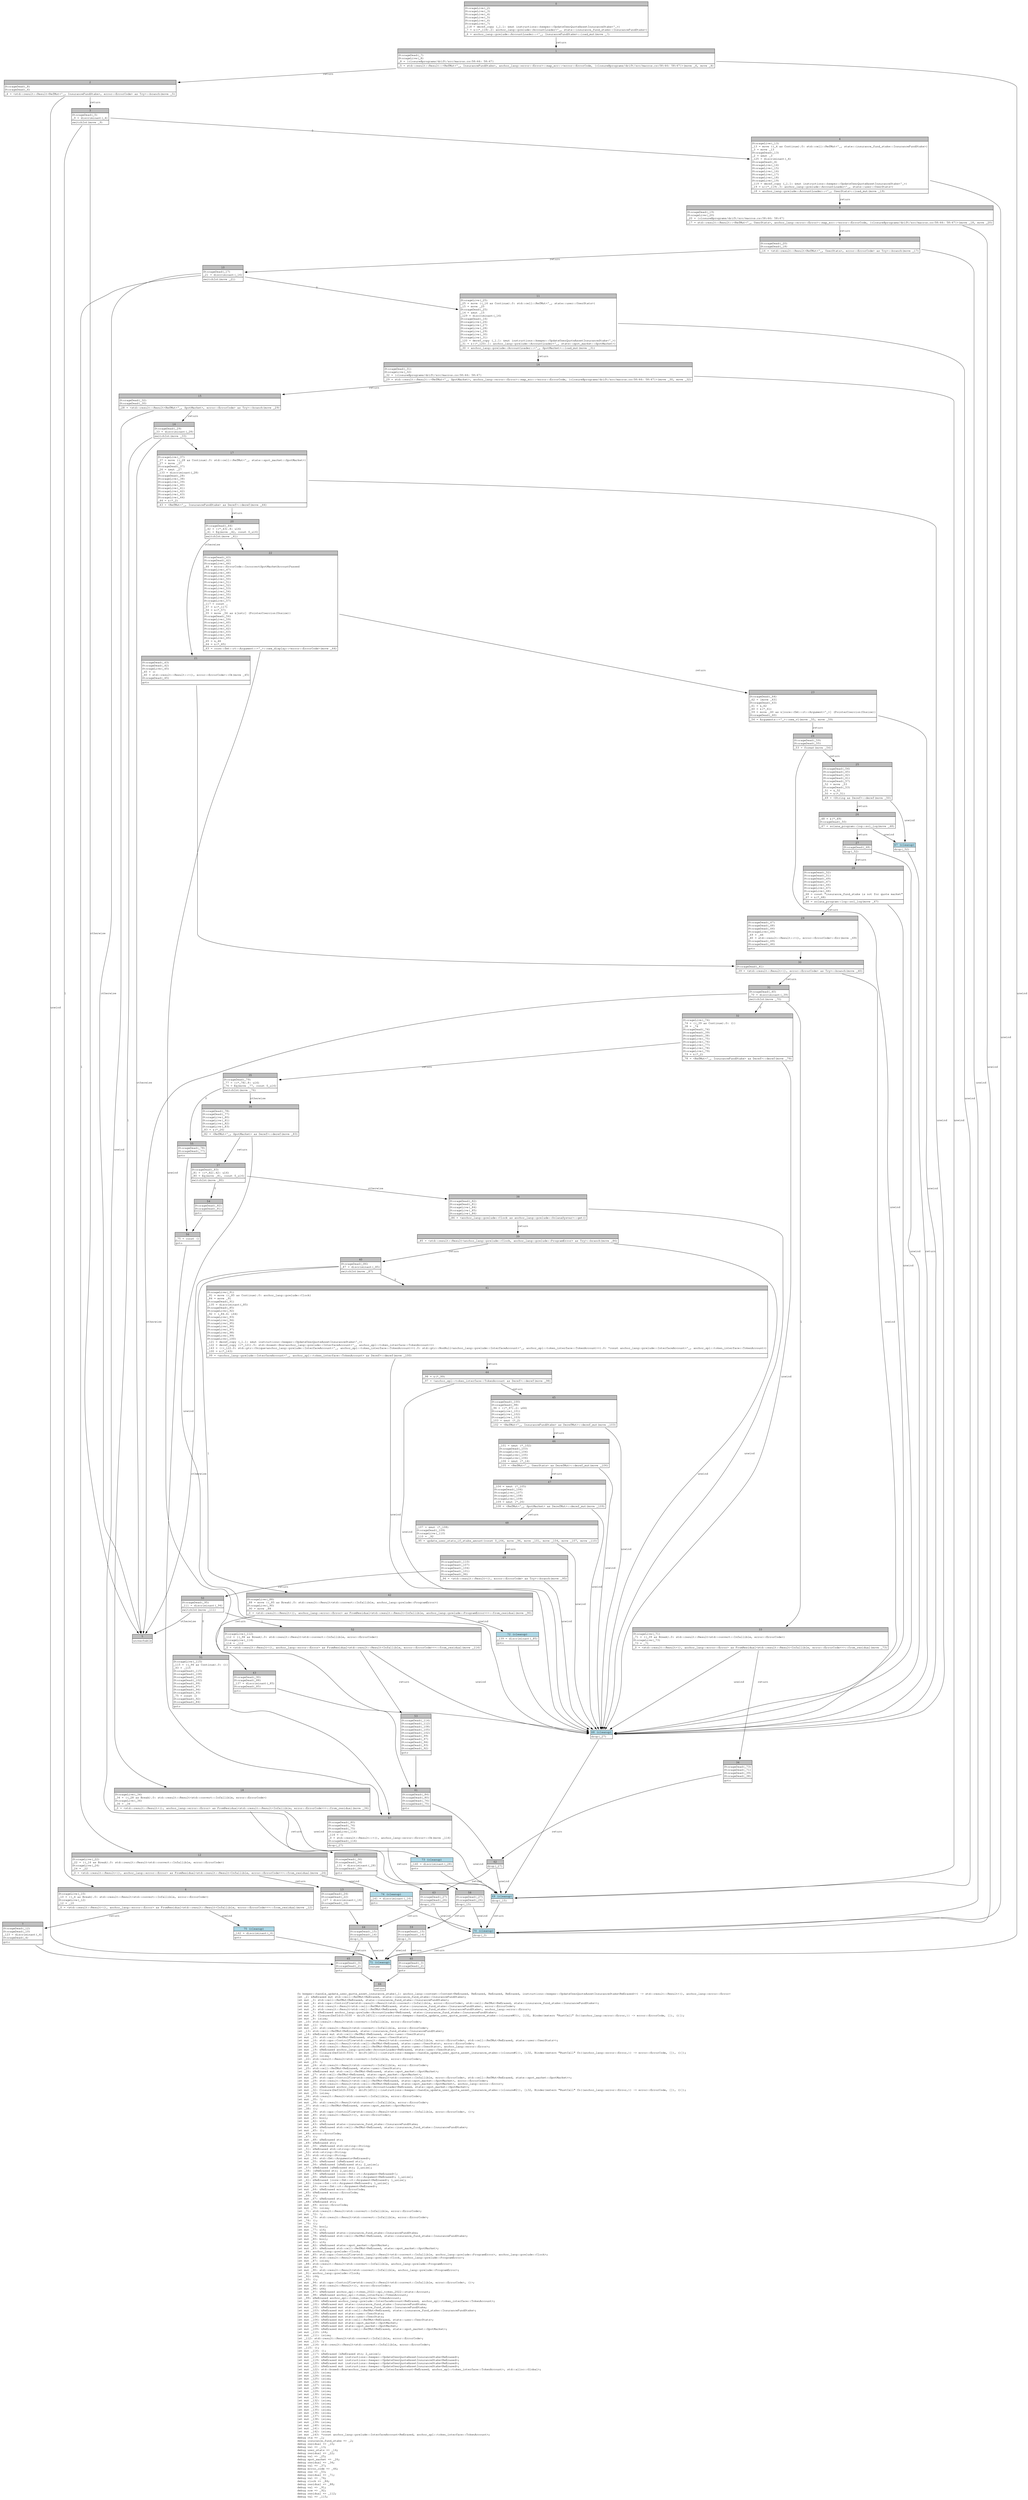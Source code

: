 digraph Mir_0_1371 {
    graph [fontname="Courier, monospace"];
    node [fontname="Courier, monospace"];
    edge [fontname="Courier, monospace"];
    label=<fn keeper::handle_update_user_quote_asset_insurance_stake(_1: anchor_lang::context::Context&lt;ReErased, ReErased, ReErased, ReErased, instructions::keeper::UpdateUserQuoteAssetInsuranceStake&lt;ReErased&gt;&gt;) -&gt; std::result::Result&lt;(), anchor_lang::error::Error&gt;<br align="left"/>let _2: &amp;ReErased mut std::cell::RefMut&lt;ReErased, state::insurance_fund_stake::InsuranceFundStake&gt;;<br align="left"/>let mut _3: std::cell::RefMut&lt;ReErased, state::insurance_fund_stake::InsuranceFundStake&gt;;<br align="left"/>let mut _4: std::ops::ControlFlow&lt;std::result::Result&lt;std::convert::Infallible, error::ErrorCode&gt;, std::cell::RefMut&lt;ReErased, state::insurance_fund_stake::InsuranceFundStake&gt;&gt;;<br align="left"/>let mut _5: std::result::Result&lt;std::cell::RefMut&lt;ReErased, state::insurance_fund_stake::InsuranceFundStake&gt;, error::ErrorCode&gt;;<br align="left"/>let mut _6: std::result::Result&lt;std::cell::RefMut&lt;ReErased, state::insurance_fund_stake::InsuranceFundStake&gt;, anchor_lang::error::Error&gt;;<br align="left"/>let mut _7: &amp;ReErased anchor_lang::prelude::AccountLoader&lt;ReErased, state::insurance_fund_stake::InsuranceFundStake&gt;;<br align="left"/>let mut _8: Closure(DefId(0:9330 ~ drift[d311]::instructions::keeper::handle_update_user_quote_asset_insurance_stake::{closure#0}), [i32, Binder(extern &quot;RustCall&quot; fn((anchor_lang::error::Error,)) -&gt; error::ErrorCode, []), ()]);<br align="left"/>let mut _9: isize;<br align="left"/>let _10: std::result::Result&lt;std::convert::Infallible, error::ErrorCode&gt;;<br align="left"/>let mut _11: !;<br align="left"/>let mut _12: std::result::Result&lt;std::convert::Infallible, error::ErrorCode&gt;;<br align="left"/>let _13: std::cell::RefMut&lt;ReErased, state::insurance_fund_stake::InsuranceFundStake&gt;;<br align="left"/>let _14: &amp;ReErased mut std::cell::RefMut&lt;ReErased, state::user::UserStats&gt;;<br align="left"/>let mut _15: std::cell::RefMut&lt;ReErased, state::user::UserStats&gt;;<br align="left"/>let mut _16: std::ops::ControlFlow&lt;std::result::Result&lt;std::convert::Infallible, error::ErrorCode&gt;, std::cell::RefMut&lt;ReErased, state::user::UserStats&gt;&gt;;<br align="left"/>let mut _17: std::result::Result&lt;std::cell::RefMut&lt;ReErased, state::user::UserStats&gt;, error::ErrorCode&gt;;<br align="left"/>let mut _18: std::result::Result&lt;std::cell::RefMut&lt;ReErased, state::user::UserStats&gt;, anchor_lang::error::Error&gt;;<br align="left"/>let mut _19: &amp;ReErased anchor_lang::prelude::AccountLoader&lt;ReErased, state::user::UserStats&gt;;<br align="left"/>let mut _20: Closure(DefId(0:9331 ~ drift[d311]::instructions::keeper::handle_update_user_quote_asset_insurance_stake::{closure#1}), [i32, Binder(extern &quot;RustCall&quot; fn((anchor_lang::error::Error,)) -&gt; error::ErrorCode, []), ()]);<br align="left"/>let mut _21: isize;<br align="left"/>let _22: std::result::Result&lt;std::convert::Infallible, error::ErrorCode&gt;;<br align="left"/>let mut _23: !;<br align="left"/>let mut _24: std::result::Result&lt;std::convert::Infallible, error::ErrorCode&gt;;<br align="left"/>let _25: std::cell::RefMut&lt;ReErased, state::user::UserStats&gt;;<br align="left"/>let _26: &amp;ReErased mut std::cell::RefMut&lt;ReErased, state::spot_market::SpotMarket&gt;;<br align="left"/>let mut _27: std::cell::RefMut&lt;ReErased, state::spot_market::SpotMarket&gt;;<br align="left"/>let mut _28: std::ops::ControlFlow&lt;std::result::Result&lt;std::convert::Infallible, error::ErrorCode&gt;, std::cell::RefMut&lt;ReErased, state::spot_market::SpotMarket&gt;&gt;;<br align="left"/>let mut _29: std::result::Result&lt;std::cell::RefMut&lt;ReErased, state::spot_market::SpotMarket&gt;, error::ErrorCode&gt;;<br align="left"/>let mut _30: std::result::Result&lt;std::cell::RefMut&lt;ReErased, state::spot_market::SpotMarket&gt;, anchor_lang::error::Error&gt;;<br align="left"/>let mut _31: &amp;ReErased anchor_lang::prelude::AccountLoader&lt;ReErased, state::spot_market::SpotMarket&gt;;<br align="left"/>let mut _32: Closure(DefId(0:9332 ~ drift[d311]::instructions::keeper::handle_update_user_quote_asset_insurance_stake::{closure#2}), [i32, Binder(extern &quot;RustCall&quot; fn((anchor_lang::error::Error,)) -&gt; error::ErrorCode, []), ()]);<br align="left"/>let mut _33: isize;<br align="left"/>let _34: std::result::Result&lt;std::convert::Infallible, error::ErrorCode&gt;;<br align="left"/>let mut _35: !;<br align="left"/>let mut _36: std::result::Result&lt;std::convert::Infallible, error::ErrorCode&gt;;<br align="left"/>let _37: std::cell::RefMut&lt;ReErased, state::spot_market::SpotMarket&gt;;<br align="left"/>let _38: ();<br align="left"/>let mut _39: std::ops::ControlFlow&lt;std::result::Result&lt;std::convert::Infallible, error::ErrorCode&gt;, ()&gt;;<br align="left"/>let mut _40: std::result::Result&lt;(), error::ErrorCode&gt;;<br align="left"/>let mut _41: bool;<br align="left"/>let mut _42: u16;<br align="left"/>let mut _43: &amp;ReErased state::insurance_fund_stake::InsuranceFundStake;<br align="left"/>let mut _44: &amp;ReErased std::cell::RefMut&lt;ReErased, state::insurance_fund_stake::InsuranceFundStake&gt;;<br align="left"/>let mut _45: ();<br align="left"/>let _46: error::ErrorCode;<br align="left"/>let _47: ();<br align="left"/>let mut _48: &amp;ReErased str;<br align="left"/>let _49: &amp;ReErased str;<br align="left"/>let mut _50: &amp;ReErased std::string::String;<br align="left"/>let _51: &amp;ReErased std::string::String;<br align="left"/>let _52: std::string::String;<br align="left"/>let _53: std::string::String;<br align="left"/>let mut _54: std::fmt::Arguments&lt;ReErased&gt;;<br align="left"/>let mut _55: &amp;ReErased [&amp;ReErased str];<br align="left"/>let mut _56: &amp;ReErased [&amp;ReErased str; 2_usize];<br align="left"/>let _57: &amp;ReErased [&amp;ReErased str; 2_usize];<br align="left"/>let _58: [&amp;ReErased str; 2_usize];<br align="left"/>let mut _59: &amp;ReErased [core::fmt::rt::Argument&lt;ReErased&gt;];<br align="left"/>let mut _60: &amp;ReErased [core::fmt::rt::Argument&lt;ReErased&gt;; 1_usize];<br align="left"/>let _61: &amp;ReErased [core::fmt::rt::Argument&lt;ReErased&gt;; 1_usize];<br align="left"/>let _62: [core::fmt::rt::Argument&lt;ReErased&gt;; 1_usize];<br align="left"/>let mut _63: core::fmt::rt::Argument&lt;ReErased&gt;;<br align="left"/>let mut _64: &amp;ReErased error::ErrorCode;<br align="left"/>let _65: &amp;ReErased error::ErrorCode;<br align="left"/>let _66: ();<br align="left"/>let mut _67: &amp;ReErased str;<br align="left"/>let _68: &amp;ReErased str;<br align="left"/>let mut _69: error::ErrorCode;<br align="left"/>let mut _70: isize;<br align="left"/>let _71: std::result::Result&lt;std::convert::Infallible, error::ErrorCode&gt;;<br align="left"/>let mut _72: !;<br align="left"/>let mut _73: std::result::Result&lt;std::convert::Infallible, error::ErrorCode&gt;;<br align="left"/>let _74: ();<br align="left"/>let _75: ();<br align="left"/>let mut _76: bool;<br align="left"/>let mut _77: u16;<br align="left"/>let mut _78: &amp;ReErased state::insurance_fund_stake::InsuranceFundStake;<br align="left"/>let mut _79: &amp;ReErased std::cell::RefMut&lt;ReErased, state::insurance_fund_stake::InsuranceFundStake&gt;;<br align="left"/>let mut _80: bool;<br align="left"/>let mut _81: u16;<br align="left"/>let mut _82: &amp;ReErased state::spot_market::SpotMarket;<br align="left"/>let mut _83: &amp;ReErased std::cell::RefMut&lt;ReErased, state::spot_market::SpotMarket&gt;;<br align="left"/>let _84: anchor_lang::prelude::Clock;<br align="left"/>let mut _85: std::ops::ControlFlow&lt;std::result::Result&lt;std::convert::Infallible, anchor_lang::prelude::ProgramError&gt;, anchor_lang::prelude::Clock&gt;;<br align="left"/>let mut _86: std::result::Result&lt;anchor_lang::prelude::Clock, anchor_lang::prelude::ProgramError&gt;;<br align="left"/>let mut _87: isize;<br align="left"/>let _88: std::result::Result&lt;std::convert::Infallible, anchor_lang::prelude::ProgramError&gt;;<br align="left"/>let mut _89: !;<br align="left"/>let mut _90: std::result::Result&lt;std::convert::Infallible, anchor_lang::prelude::ProgramError&gt;;<br align="left"/>let _91: anchor_lang::prelude::Clock;<br align="left"/>let _92: i64;<br align="left"/>let _93: ();<br align="left"/>let mut _94: std::ops::ControlFlow&lt;std::result::Result&lt;std::convert::Infallible, error::ErrorCode&gt;, ()&gt;;<br align="left"/>let mut _95: std::result::Result&lt;(), error::ErrorCode&gt;;<br align="left"/>let mut _96: u64;<br align="left"/>let mut _97: &amp;ReErased anchor_spl::token_2022::spl_token_2022::state::Account;<br align="left"/>let mut _98: &amp;ReErased anchor_spl::token_interface::TokenAccount;<br align="left"/>let _99: &amp;ReErased anchor_spl::token_interface::TokenAccount;<br align="left"/>let mut _100: &amp;ReErased anchor_lang::prelude::InterfaceAccount&lt;ReErased, anchor_spl::token_interface::TokenAccount&gt;;<br align="left"/>let mut _101: &amp;ReErased mut state::insurance_fund_stake::InsuranceFundStake;<br align="left"/>let mut _102: &amp;ReErased mut state::insurance_fund_stake::InsuranceFundStake;<br align="left"/>let mut _103: &amp;ReErased mut std::cell::RefMut&lt;ReErased, state::insurance_fund_stake::InsuranceFundStake&gt;;<br align="left"/>let mut _104: &amp;ReErased mut state::user::UserStats;<br align="left"/>let mut _105: &amp;ReErased mut state::user::UserStats;<br align="left"/>let mut _106: &amp;ReErased mut std::cell::RefMut&lt;ReErased, state::user::UserStats&gt;;<br align="left"/>let mut _107: &amp;ReErased mut state::spot_market::SpotMarket;<br align="left"/>let mut _108: &amp;ReErased mut state::spot_market::SpotMarket;<br align="left"/>let mut _109: &amp;ReErased mut std::cell::RefMut&lt;ReErased, state::spot_market::SpotMarket&gt;;<br align="left"/>let mut _110: i64;<br align="left"/>let mut _111: isize;<br align="left"/>let _112: std::result::Result&lt;std::convert::Infallible, error::ErrorCode&gt;;<br align="left"/>let mut _113: !;<br align="left"/>let mut _114: std::result::Result&lt;std::convert::Infallible, error::ErrorCode&gt;;<br align="left"/>let _115: ();<br align="left"/>let mut _116: ();<br align="left"/>let mut _117: &amp;ReErased [&amp;ReErased str; 2_usize];<br align="left"/>let mut _118: &amp;ReErased mut instructions::keeper::UpdateUserQuoteAssetInsuranceStake&lt;ReErased&gt;;<br align="left"/>let mut _119: &amp;ReErased mut instructions::keeper::UpdateUserQuoteAssetInsuranceStake&lt;ReErased&gt;;<br align="left"/>let mut _120: &amp;ReErased mut instructions::keeper::UpdateUserQuoteAssetInsuranceStake&lt;ReErased&gt;;<br align="left"/>let mut _121: &amp;ReErased mut instructions::keeper::UpdateUserQuoteAssetInsuranceStake&lt;ReErased&gt;;<br align="left"/>let mut _122: std::boxed::Box&lt;anchor_lang::prelude::InterfaceAccount&lt;ReErased, anchor_spl::token_interface::TokenAccount&gt;, std::alloc::Global&gt;;<br align="left"/>let mut _123: isize;<br align="left"/>let mut _124: isize;<br align="left"/>let mut _125: isize;<br align="left"/>let mut _126: isize;<br align="left"/>let mut _127: isize;<br align="left"/>let mut _128: isize;<br align="left"/>let mut _129: isize;<br align="left"/>let mut _130: isize;<br align="left"/>let mut _131: isize;<br align="left"/>let mut _132: isize;<br align="left"/>let mut _133: isize;<br align="left"/>let mut _134: isize;<br align="left"/>let mut _135: isize;<br align="left"/>let mut _136: isize;<br align="left"/>let mut _137: isize;<br align="left"/>let mut _138: isize;<br align="left"/>let mut _139: isize;<br align="left"/>let mut _140: isize;<br align="left"/>let mut _141: isize;<br align="left"/>let mut _142: isize;<br align="left"/>let mut _143: *const anchor_lang::prelude::InterfaceAccount&lt;ReErased, anchor_spl::token_interface::TokenAccount&gt;;<br align="left"/>debug ctx =&gt; _1;<br align="left"/>debug insurance_fund_stake =&gt; _2;<br align="left"/>debug residual =&gt; _10;<br align="left"/>debug val =&gt; _13;<br align="left"/>debug user_stats =&gt; _14;<br align="left"/>debug residual =&gt; _22;<br align="left"/>debug val =&gt; _25;<br align="left"/>debug spot_market =&gt; _26;<br align="left"/>debug residual =&gt; _34;<br align="left"/>debug val =&gt; _37;<br align="left"/>debug error_code =&gt; _46;<br align="left"/>debug res =&gt; _53;<br align="left"/>debug residual =&gt; _71;<br align="left"/>debug val =&gt; _74;<br align="left"/>debug clock =&gt; _84;<br align="left"/>debug residual =&gt; _88;<br align="left"/>debug val =&gt; _91;<br align="left"/>debug now =&gt; _92;<br align="left"/>debug residual =&gt; _112;<br align="left"/>debug val =&gt; _115;<br align="left"/>>;
    bb0__0_1371 [shape="none", label=<<table border="0" cellborder="1" cellspacing="0"><tr><td bgcolor="gray" align="center" colspan="1">0</td></tr><tr><td align="left" balign="left">StorageLive(_2)<br/>StorageLive(_3)<br/>StorageLive(_4)<br/>StorageLive(_5)<br/>StorageLive(_6)<br/>StorageLive(_7)<br/>_118 = deref_copy (_1.1: &amp;mut instructions::keeper::UpdateUserQuoteAssetInsuranceStake&lt;'_&gt;)<br/>_7 = &amp;((*_118).2: anchor_lang::prelude::AccountLoader&lt;'_, state::insurance_fund_stake::InsuranceFundStake&gt;)<br/></td></tr><tr><td align="left">_6 = anchor_lang::prelude::AccountLoader::&lt;'_, InsuranceFundStake&gt;::load_mut(move _7)</td></tr></table>>];
    bb1__0_1371 [shape="none", label=<<table border="0" cellborder="1" cellspacing="0"><tr><td bgcolor="gray" align="center" colspan="1">1</td></tr><tr><td align="left" balign="left">StorageDead(_7)<br/>StorageLive(_8)<br/>_8 = {closure@programs/drift/src/macros.rs:58:44: 58:47}<br/></td></tr><tr><td align="left">_5 = std::result::Result::&lt;RefMut&lt;'_, InsuranceFundStake&gt;, anchor_lang::error::Error&gt;::map_err::&lt;error::ErrorCode, {closure@programs/drift/src/macros.rs:58:44: 58:47}&gt;(move _6, move _8)</td></tr></table>>];
    bb2__0_1371 [shape="none", label=<<table border="0" cellborder="1" cellspacing="0"><tr><td bgcolor="gray" align="center" colspan="1">2</td></tr><tr><td align="left" balign="left">StorageDead(_8)<br/>StorageDead(_6)<br/></td></tr><tr><td align="left">_4 = &lt;std::result::Result&lt;RefMut&lt;'_, InsuranceFundStake&gt;, error::ErrorCode&gt; as Try&gt;::branch(move _5)</td></tr></table>>];
    bb3__0_1371 [shape="none", label=<<table border="0" cellborder="1" cellspacing="0"><tr><td bgcolor="gray" align="center" colspan="1">3</td></tr><tr><td align="left" balign="left">StorageDead(_5)<br/>_9 = discriminant(_4)<br/></td></tr><tr><td align="left">switchInt(move _9)</td></tr></table>>];
    bb4__0_1371 [shape="none", label=<<table border="0" cellborder="1" cellspacing="0"><tr><td bgcolor="gray" align="center" colspan="1">4</td></tr><tr><td align="left" balign="left">StorageLive(_13)<br/>_13 = move ((_4 as Continue).0: std::cell::RefMut&lt;'_, state::insurance_fund_stake::InsuranceFundStake&gt;)<br/>_3 = move _13<br/>StorageDead(_13)<br/>_2 = &amp;mut _3<br/>_125 = discriminant(_4)<br/>StorageDead(_4)<br/>StorageLive(_14)<br/>StorageLive(_15)<br/>StorageLive(_16)<br/>StorageLive(_17)<br/>StorageLive(_18)<br/>StorageLive(_19)<br/>_119 = deref_copy (_1.1: &amp;mut instructions::keeper::UpdateUserQuoteAssetInsuranceStake&lt;'_&gt;)<br/>_19 = &amp;((*_119).3: anchor_lang::prelude::AccountLoader&lt;'_, state::user::UserStats&gt;)<br/></td></tr><tr><td align="left">_18 = anchor_lang::prelude::AccountLoader::&lt;'_, UserStats&gt;::load_mut(move _19)</td></tr></table>>];
    bb5__0_1371 [shape="none", label=<<table border="0" cellborder="1" cellspacing="0"><tr><td bgcolor="gray" align="center" colspan="1">5</td></tr><tr><td align="left">unreachable</td></tr></table>>];
    bb6__0_1371 [shape="none", label=<<table border="0" cellborder="1" cellspacing="0"><tr><td bgcolor="gray" align="center" colspan="1">6</td></tr><tr><td align="left" balign="left">StorageLive(_10)<br/>_10 = ((_4 as Break).0: std::result::Result&lt;std::convert::Infallible, error::ErrorCode&gt;)<br/>StorageLive(_12)<br/>_12 = _10<br/></td></tr><tr><td align="left">_0 = &lt;std::result::Result&lt;(), anchor_lang::error::Error&gt; as FromResidual&lt;std::result::Result&lt;Infallible, error::ErrorCode&gt;&gt;&gt;::from_residual(move _12)</td></tr></table>>];
    bb7__0_1371 [shape="none", label=<<table border="0" cellborder="1" cellspacing="0"><tr><td bgcolor="gray" align="center" colspan="1">7</td></tr><tr><td align="left" balign="left">StorageDead(_12)<br/>StorageDead(_10)<br/>_123 = discriminant(_4)<br/>StorageDead(_4)<br/></td></tr><tr><td align="left">goto</td></tr></table>>];
    bb8__0_1371 [shape="none", label=<<table border="0" cellborder="1" cellspacing="0"><tr><td bgcolor="gray" align="center" colspan="1">8</td></tr><tr><td align="left" balign="left">StorageDead(_19)<br/>StorageLive(_20)<br/>_20 = {closure@programs/drift/src/macros.rs:58:44: 58:47}<br/></td></tr><tr><td align="left">_17 = std::result::Result::&lt;RefMut&lt;'_, UserStats&gt;, anchor_lang::error::Error&gt;::map_err::&lt;error::ErrorCode, {closure@programs/drift/src/macros.rs:58:44: 58:47}&gt;(move _18, move _20)</td></tr></table>>];
    bb9__0_1371 [shape="none", label=<<table border="0" cellborder="1" cellspacing="0"><tr><td bgcolor="gray" align="center" colspan="1">9</td></tr><tr><td align="left" balign="left">StorageDead(_20)<br/>StorageDead(_18)<br/></td></tr><tr><td align="left">_16 = &lt;std::result::Result&lt;RefMut&lt;'_, UserStats&gt;, error::ErrorCode&gt; as Try&gt;::branch(move _17)</td></tr></table>>];
    bb10__0_1371 [shape="none", label=<<table border="0" cellborder="1" cellspacing="0"><tr><td bgcolor="gray" align="center" colspan="1">10</td></tr><tr><td align="left" balign="left">StorageDead(_17)<br/>_21 = discriminant(_16)<br/></td></tr><tr><td align="left">switchInt(move _21)</td></tr></table>>];
    bb11__0_1371 [shape="none", label=<<table border="0" cellborder="1" cellspacing="0"><tr><td bgcolor="gray" align="center" colspan="1">11</td></tr><tr><td align="left" balign="left">StorageLive(_25)<br/>_25 = move ((_16 as Continue).0: std::cell::RefMut&lt;'_, state::user::UserStats&gt;)<br/>_15 = move _25<br/>StorageDead(_25)<br/>_14 = &amp;mut _15<br/>_129 = discriminant(_16)<br/>StorageDead(_16)<br/>StorageLive(_26)<br/>StorageLive(_27)<br/>StorageLive(_28)<br/>StorageLive(_29)<br/>StorageLive(_30)<br/>StorageLive(_31)<br/>_120 = deref_copy (_1.1: &amp;mut instructions::keeper::UpdateUserQuoteAssetInsuranceStake&lt;'_&gt;)<br/>_31 = &amp;((*_120).1: anchor_lang::prelude::AccountLoader&lt;'_, state::spot_market::SpotMarket&gt;)<br/></td></tr><tr><td align="left">_30 = anchor_lang::prelude::AccountLoader::&lt;'_, SpotMarket&gt;::load_mut(move _31)</td></tr></table>>];
    bb12__0_1371 [shape="none", label=<<table border="0" cellborder="1" cellspacing="0"><tr><td bgcolor="gray" align="center" colspan="1">12</td></tr><tr><td align="left" balign="left">StorageLive(_22)<br/>_22 = ((_16 as Break).0: std::result::Result&lt;std::convert::Infallible, error::ErrorCode&gt;)<br/>StorageLive(_24)<br/>_24 = _22<br/></td></tr><tr><td align="left">_0 = &lt;std::result::Result&lt;(), anchor_lang::error::Error&gt; as FromResidual&lt;std::result::Result&lt;Infallible, error::ErrorCode&gt;&gt;&gt;::from_residual(move _24)</td></tr></table>>];
    bb13__0_1371 [shape="none", label=<<table border="0" cellborder="1" cellspacing="0"><tr><td bgcolor="gray" align="center" colspan="1">13</td></tr><tr><td align="left" balign="left">StorageDead(_24)<br/>StorageDead(_22)<br/>_127 = discriminant(_16)<br/>StorageDead(_16)<br/></td></tr><tr><td align="left">goto</td></tr></table>>];
    bb14__0_1371 [shape="none", label=<<table border="0" cellborder="1" cellspacing="0"><tr><td bgcolor="gray" align="center" colspan="1">14</td></tr><tr><td align="left" balign="left">StorageDead(_31)<br/>StorageLive(_32)<br/>_32 = {closure@programs/drift/src/macros.rs:58:44: 58:47}<br/></td></tr><tr><td align="left">_29 = std::result::Result::&lt;RefMut&lt;'_, SpotMarket&gt;, anchor_lang::error::Error&gt;::map_err::&lt;error::ErrorCode, {closure@programs/drift/src/macros.rs:58:44: 58:47}&gt;(move _30, move _32)</td></tr></table>>];
    bb15__0_1371 [shape="none", label=<<table border="0" cellborder="1" cellspacing="0"><tr><td bgcolor="gray" align="center" colspan="1">15</td></tr><tr><td align="left" balign="left">StorageDead(_32)<br/>StorageDead(_30)<br/></td></tr><tr><td align="left">_28 = &lt;std::result::Result&lt;RefMut&lt;'_, SpotMarket&gt;, error::ErrorCode&gt; as Try&gt;::branch(move _29)</td></tr></table>>];
    bb16__0_1371 [shape="none", label=<<table border="0" cellborder="1" cellspacing="0"><tr><td bgcolor="gray" align="center" colspan="1">16</td></tr><tr><td align="left" balign="left">StorageDead(_29)<br/>_33 = discriminant(_28)<br/></td></tr><tr><td align="left">switchInt(move _33)</td></tr></table>>];
    bb17__0_1371 [shape="none", label=<<table border="0" cellborder="1" cellspacing="0"><tr><td bgcolor="gray" align="center" colspan="1">17</td></tr><tr><td align="left" balign="left">StorageLive(_37)<br/>_37 = move ((_28 as Continue).0: std::cell::RefMut&lt;'_, state::spot_market::SpotMarket&gt;)<br/>_27 = move _37<br/>StorageDead(_37)<br/>_26 = &amp;mut _27<br/>_133 = discriminant(_28)<br/>StorageDead(_28)<br/>StorageLive(_38)<br/>StorageLive(_39)<br/>StorageLive(_40)<br/>StorageLive(_41)<br/>StorageLive(_42)<br/>StorageLive(_43)<br/>StorageLive(_44)<br/>_44 = &amp;(*_2)<br/></td></tr><tr><td align="left">_43 = &lt;RefMut&lt;'_, InsuranceFundStake&gt; as Deref&gt;::deref(move _44)</td></tr></table>>];
    bb18__0_1371 [shape="none", label=<<table border="0" cellborder="1" cellspacing="0"><tr><td bgcolor="gray" align="center" colspan="1">18</td></tr><tr><td align="left" balign="left">StorageLive(_34)<br/>_34 = ((_28 as Break).0: std::result::Result&lt;std::convert::Infallible, error::ErrorCode&gt;)<br/>StorageLive(_36)<br/>_36 = _34<br/></td></tr><tr><td align="left">_0 = &lt;std::result::Result&lt;(), anchor_lang::error::Error&gt; as FromResidual&lt;std::result::Result&lt;Infallible, error::ErrorCode&gt;&gt;&gt;::from_residual(move _36)</td></tr></table>>];
    bb19__0_1371 [shape="none", label=<<table border="0" cellborder="1" cellspacing="0"><tr><td bgcolor="gray" align="center" colspan="1">19</td></tr><tr><td align="left" balign="left">StorageDead(_36)<br/>StorageDead(_34)<br/>_131 = discriminant(_28)<br/>StorageDead(_28)<br/></td></tr><tr><td align="left">goto</td></tr></table>>];
    bb20__0_1371 [shape="none", label=<<table border="0" cellborder="1" cellspacing="0"><tr><td bgcolor="gray" align="center" colspan="1">20</td></tr><tr><td align="left" balign="left">StorageDead(_44)<br/>_42 = ((*_43).8: u16)<br/>_41 = Eq(move _42, const 0_u16)<br/></td></tr><tr><td align="left">switchInt(move _41)</td></tr></table>>];
    bb21__0_1371 [shape="none", label=<<table border="0" cellborder="1" cellspacing="0"><tr><td bgcolor="gray" align="center" colspan="1">21</td></tr><tr><td align="left" balign="left">StorageDead(_43)<br/>StorageDead(_42)<br/>StorageLive(_45)<br/>_45 = ()<br/>_40 = std::result::Result::&lt;(), error::ErrorCode&gt;::Ok(move _45)<br/>StorageDead(_45)<br/></td></tr><tr><td align="left">goto</td></tr></table>>];
    bb22__0_1371 [shape="none", label=<<table border="0" cellborder="1" cellspacing="0"><tr><td bgcolor="gray" align="center" colspan="1">22</td></tr><tr><td align="left" balign="left">StorageDead(_43)<br/>StorageDead(_42)<br/>StorageLive(_46)<br/>_46 = error::ErrorCode::IncorrectSpotMarketAccountPassed<br/>StorageLive(_47)<br/>StorageLive(_48)<br/>StorageLive(_49)<br/>StorageLive(_50)<br/>StorageLive(_51)<br/>StorageLive(_52)<br/>StorageLive(_53)<br/>StorageLive(_54)<br/>StorageLive(_55)<br/>StorageLive(_56)<br/>StorageLive(_57)<br/>_117 = const _<br/>_57 = &amp;(*_117)<br/>_56 = &amp;(*_57)<br/>_55 = move _56 as &amp;[&amp;str] (PointerCoercion(Unsize))<br/>StorageDead(_56)<br/>StorageLive(_59)<br/>StorageLive(_60)<br/>StorageLive(_61)<br/>StorageLive(_62)<br/>StorageLive(_63)<br/>StorageLive(_64)<br/>StorageLive(_65)<br/>_65 = &amp;_46<br/>_64 = &amp;(*_65)<br/></td></tr><tr><td align="left">_63 = core::fmt::rt::Argument::&lt;'_&gt;::new_display::&lt;error::ErrorCode&gt;(move _64)</td></tr></table>>];
    bb23__0_1371 [shape="none", label=<<table border="0" cellborder="1" cellspacing="0"><tr><td bgcolor="gray" align="center" colspan="1">23</td></tr><tr><td align="left" balign="left">StorageDead(_64)<br/>_62 = [move _63]<br/>StorageDead(_63)<br/>_61 = &amp;_62<br/>_60 = &amp;(*_61)<br/>_59 = move _60 as &amp;[core::fmt::rt::Argument&lt;'_&gt;] (PointerCoercion(Unsize))<br/>StorageDead(_60)<br/></td></tr><tr><td align="left">_54 = Arguments::&lt;'_&gt;::new_v1(move _55, move _59)</td></tr></table>>];
    bb24__0_1371 [shape="none", label=<<table border="0" cellborder="1" cellspacing="0"><tr><td bgcolor="gray" align="center" colspan="1">24</td></tr><tr><td align="left" balign="left">StorageDead(_59)<br/>StorageDead(_55)<br/></td></tr><tr><td align="left">_53 = format(move _54)</td></tr></table>>];
    bb25__0_1371 [shape="none", label=<<table border="0" cellborder="1" cellspacing="0"><tr><td bgcolor="gray" align="center" colspan="1">25</td></tr><tr><td align="left" balign="left">StorageDead(_54)<br/>StorageDead(_65)<br/>StorageDead(_62)<br/>StorageDead(_61)<br/>StorageDead(_57)<br/>_52 = move _53<br/>StorageDead(_53)<br/>_51 = &amp;_52<br/>_50 = &amp;(*_51)<br/></td></tr><tr><td align="left">_49 = &lt;String as Deref&gt;::deref(move _50)</td></tr></table>>];
    bb26__0_1371 [shape="none", label=<<table border="0" cellborder="1" cellspacing="0"><tr><td bgcolor="gray" align="center" colspan="1">26</td></tr><tr><td align="left" balign="left">_48 = &amp;(*_49)<br/>StorageDead(_50)<br/></td></tr><tr><td align="left">_47 = solana_program::log::sol_log(move _48)</td></tr></table>>];
    bb27__0_1371 [shape="none", label=<<table border="0" cellborder="1" cellspacing="0"><tr><td bgcolor="gray" align="center" colspan="1">27</td></tr><tr><td align="left" balign="left">StorageDead(_48)<br/></td></tr><tr><td align="left">drop(_52)</td></tr></table>>];
    bb28__0_1371 [shape="none", label=<<table border="0" cellborder="1" cellspacing="0"><tr><td bgcolor="gray" align="center" colspan="1">28</td></tr><tr><td align="left" balign="left">StorageDead(_52)<br/>StorageDead(_51)<br/>StorageDead(_49)<br/>StorageDead(_47)<br/>StorageLive(_66)<br/>StorageLive(_67)<br/>StorageLive(_68)<br/>_68 = const &quot;insurance_fund_stake is not for quote market&quot;<br/>_67 = &amp;(*_68)<br/></td></tr><tr><td align="left">_66 = solana_program::log::sol_log(move _67)</td></tr></table>>];
    bb29__0_1371 [shape="none", label=<<table border="0" cellborder="1" cellspacing="0"><tr><td bgcolor="gray" align="center" colspan="1">29</td></tr><tr><td align="left" balign="left">StorageDead(_67)<br/>StorageDead(_68)<br/>StorageDead(_66)<br/>StorageLive(_69)<br/>_69 = _46<br/>_40 = std::result::Result::&lt;(), error::ErrorCode&gt;::Err(move _69)<br/>StorageDead(_69)<br/>StorageDead(_46)<br/></td></tr><tr><td align="left">goto</td></tr></table>>];
    bb30__0_1371 [shape="none", label=<<table border="0" cellborder="1" cellspacing="0"><tr><td bgcolor="gray" align="center" colspan="1">30</td></tr><tr><td align="left" balign="left">StorageDead(_41)<br/></td></tr><tr><td align="left">_39 = &lt;std::result::Result&lt;(), error::ErrorCode&gt; as Try&gt;::branch(move _40)</td></tr></table>>];
    bb31__0_1371 [shape="none", label=<<table border="0" cellborder="1" cellspacing="0"><tr><td bgcolor="gray" align="center" colspan="1">31</td></tr><tr><td align="left" balign="left">StorageDead(_40)<br/>_70 = discriminant(_39)<br/></td></tr><tr><td align="left">switchInt(move _70)</td></tr></table>>];
    bb32__0_1371 [shape="none", label=<<table border="0" cellborder="1" cellspacing="0"><tr><td bgcolor="gray" align="center" colspan="1">32</td></tr><tr><td align="left" balign="left">StorageLive(_74)<br/>_74 = ((_39 as Continue).0: ())<br/>_38 = _74<br/>StorageDead(_74)<br/>StorageDead(_39)<br/>StorageDead(_38)<br/>StorageLive(_75)<br/>StorageLive(_76)<br/>StorageLive(_77)<br/>StorageLive(_78)<br/>StorageLive(_79)<br/>_79 = &amp;(*_2)<br/></td></tr><tr><td align="left">_78 = &lt;RefMut&lt;'_, InsuranceFundStake&gt; as Deref&gt;::deref(move _79)</td></tr></table>>];
    bb33__0_1371 [shape="none", label=<<table border="0" cellborder="1" cellspacing="0"><tr><td bgcolor="gray" align="center" colspan="1">33</td></tr><tr><td align="left" balign="left">StorageLive(_71)<br/>_71 = ((_39 as Break).0: std::result::Result&lt;std::convert::Infallible, error::ErrorCode&gt;)<br/>StorageLive(_73)<br/>_73 = _71<br/></td></tr><tr><td align="left">_0 = &lt;std::result::Result&lt;(), anchor_lang::error::Error&gt; as FromResidual&lt;std::result::Result&lt;Infallible, error::ErrorCode&gt;&gt;&gt;::from_residual(move _73)</td></tr></table>>];
    bb34__0_1371 [shape="none", label=<<table border="0" cellborder="1" cellspacing="0"><tr><td bgcolor="gray" align="center" colspan="1">34</td></tr><tr><td align="left" balign="left">StorageDead(_73)<br/>StorageDead(_71)<br/>StorageDead(_39)<br/>StorageDead(_38)<br/></td></tr><tr><td align="left">goto</td></tr></table>>];
    bb35__0_1371 [shape="none", label=<<table border="0" cellborder="1" cellspacing="0"><tr><td bgcolor="gray" align="center" colspan="1">35</td></tr><tr><td align="left" balign="left">StorageDead(_79)<br/>_77 = ((*_78).8: u16)<br/>_76 = Eq(move _77, const 0_u16)<br/></td></tr><tr><td align="left">switchInt(move _76)</td></tr></table>>];
    bb36__0_1371 [shape="none", label=<<table border="0" cellborder="1" cellspacing="0"><tr><td bgcolor="gray" align="center" colspan="1">36</td></tr><tr><td align="left" balign="left">StorageDead(_78)<br/>StorageDead(_77)<br/>StorageLive(_80)<br/>StorageLive(_81)<br/>StorageLive(_82)<br/>StorageLive(_83)<br/>_83 = &amp;(*_26)<br/></td></tr><tr><td align="left">_82 = &lt;RefMut&lt;'_, SpotMarket&gt; as Deref&gt;::deref(move _83)</td></tr></table>>];
    bb37__0_1371 [shape="none", label=<<table border="0" cellborder="1" cellspacing="0"><tr><td bgcolor="gray" align="center" colspan="1">37</td></tr><tr><td align="left" balign="left">StorageDead(_83)<br/>_81 = ((*_82).42: u16)<br/>_80 = Eq(move _81, const 0_u16)<br/></td></tr><tr><td align="left">switchInt(move _80)</td></tr></table>>];
    bb38__0_1371 [shape="none", label=<<table border="0" cellborder="1" cellspacing="0"><tr><td bgcolor="gray" align="center" colspan="1">38</td></tr><tr><td align="left" balign="left">StorageDead(_82)<br/>StorageDead(_81)<br/>StorageLive(_84)<br/>StorageLive(_85)<br/>StorageLive(_86)<br/></td></tr><tr><td align="left">_86 = &lt;anchor_lang::prelude::Clock as anchor_lang::prelude::SolanaSysvar&gt;::get()</td></tr></table>>];
    bb39__0_1371 [shape="none", label=<<table border="0" cellborder="1" cellspacing="0"><tr><td bgcolor="gray" align="center" colspan="1">39</td></tr><tr><td align="left">_85 = &lt;std::result::Result&lt;anchor_lang::prelude::Clock, anchor_lang::prelude::ProgramError&gt; as Try&gt;::branch(move _86)</td></tr></table>>];
    bb40__0_1371 [shape="none", label=<<table border="0" cellborder="1" cellspacing="0"><tr><td bgcolor="gray" align="center" colspan="1">40</td></tr><tr><td align="left" balign="left">StorageDead(_86)<br/>_87 = discriminant(_85)<br/></td></tr><tr><td align="left">switchInt(move _87)</td></tr></table>>];
    bb41__0_1371 [shape="none", label=<<table border="0" cellborder="1" cellspacing="0"><tr><td bgcolor="gray" align="center" colspan="1">41</td></tr><tr><td align="left" balign="left">StorageLive(_91)<br/>_91 = move ((_85 as Continue).0: anchor_lang::prelude::Clock)<br/>_84 = move _91<br/>StorageDead(_91)<br/>_135 = discriminant(_85)<br/>StorageDead(_85)<br/>StorageLive(_92)<br/>_92 = (_84.4: i64)<br/>StorageLive(_93)<br/>StorageLive(_94)<br/>StorageLive(_95)<br/>StorageLive(_96)<br/>StorageLive(_97)<br/>StorageLive(_98)<br/>StorageLive(_99)<br/>StorageLive(_100)<br/>_121 = deref_copy (_1.1: &amp;mut instructions::keeper::UpdateUserQuoteAssetInsuranceStake&lt;'_&gt;)<br/>_122 = deref_copy ((*_121).5: std::boxed::Box&lt;anchor_lang::prelude::InterfaceAccount&lt;'_, anchor_spl::token_interface::TokenAccount&gt;&gt;)<br/>_143 = (((_122.0: std::ptr::Unique&lt;anchor_lang::prelude::InterfaceAccount&lt;'_, anchor_spl::token_interface::TokenAccount&gt;&gt;).0: std::ptr::NonNull&lt;anchor_lang::prelude::InterfaceAccount&lt;'_, anchor_spl::token_interface::TokenAccount&gt;&gt;).0: *const anchor_lang::prelude::InterfaceAccount&lt;'_, anchor_spl::token_interface::TokenAccount&gt;)<br/>_100 = &amp;(*_143)<br/></td></tr><tr><td align="left">_99 = &lt;anchor_lang::prelude::InterfaceAccount&lt;'_, anchor_spl::token_interface::TokenAccount&gt; as Deref&gt;::deref(move _100)</td></tr></table>>];
    bb42__0_1371 [shape="none", label=<<table border="0" cellborder="1" cellspacing="0"><tr><td bgcolor="gray" align="center" colspan="1">42</td></tr><tr><td align="left" balign="left">StorageLive(_88)<br/>_88 = move ((_85 as Break).0: std::result::Result&lt;std::convert::Infallible, anchor_lang::prelude::ProgramError&gt;)<br/>StorageLive(_90)<br/>_90 = move _88<br/></td></tr><tr><td align="left">_0 = &lt;std::result::Result&lt;(), anchor_lang::error::Error&gt; as FromResidual&lt;std::result::Result&lt;Infallible, anchor_lang::prelude::ProgramError&gt;&gt;&gt;::from_residual(move _90)</td></tr></table>>];
    bb43__0_1371 [shape="none", label=<<table border="0" cellborder="1" cellspacing="0"><tr><td bgcolor="gray" align="center" colspan="1">43</td></tr><tr><td align="left" balign="left">StorageDead(_90)<br/>StorageDead(_88)<br/>_137 = discriminant(_85)<br/>StorageDead(_85)<br/></td></tr><tr><td align="left">goto</td></tr></table>>];
    bb44__0_1371 [shape="none", label=<<table border="0" cellborder="1" cellspacing="0"><tr><td bgcolor="gray" align="center" colspan="1">44</td></tr><tr><td align="left" balign="left">_98 = &amp;(*_99)<br/></td></tr><tr><td align="left">_97 = &lt;anchor_spl::token_interface::TokenAccount as Deref&gt;::deref(move _98)</td></tr></table>>];
    bb45__0_1371 [shape="none", label=<<table border="0" cellborder="1" cellspacing="0"><tr><td bgcolor="gray" align="center" colspan="1">45</td></tr><tr><td align="left" balign="left">StorageDead(_100)<br/>StorageDead(_98)<br/>_96 = ((*_97).2: u64)<br/>StorageLive(_101)<br/>StorageLive(_102)<br/>StorageLive(_103)<br/>_103 = &amp;mut (*_2)<br/></td></tr><tr><td align="left">_102 = &lt;RefMut&lt;'_, InsuranceFundStake&gt; as DerefMut&gt;::deref_mut(move _103)</td></tr></table>>];
    bb46__0_1371 [shape="none", label=<<table border="0" cellborder="1" cellspacing="0"><tr><td bgcolor="gray" align="center" colspan="1">46</td></tr><tr><td align="left" balign="left">_101 = &amp;mut (*_102)<br/>StorageDead(_103)<br/>StorageLive(_104)<br/>StorageLive(_105)<br/>StorageLive(_106)<br/>_106 = &amp;mut (*_14)<br/></td></tr><tr><td align="left">_105 = &lt;RefMut&lt;'_, UserStats&gt; as DerefMut&gt;::deref_mut(move _106)</td></tr></table>>];
    bb47__0_1371 [shape="none", label=<<table border="0" cellborder="1" cellspacing="0"><tr><td bgcolor="gray" align="center" colspan="1">47</td></tr><tr><td align="left" balign="left">_104 = &amp;mut (*_105)<br/>StorageDead(_106)<br/>StorageLive(_107)<br/>StorageLive(_108)<br/>StorageLive(_109)<br/>_109 = &amp;mut (*_26)<br/></td></tr><tr><td align="left">_108 = &lt;RefMut&lt;'_, SpotMarket&gt; as DerefMut&gt;::deref_mut(move _109)</td></tr></table>>];
    bb48__0_1371 [shape="none", label=<<table border="0" cellborder="1" cellspacing="0"><tr><td bgcolor="gray" align="center" colspan="1">48</td></tr><tr><td align="left" balign="left">_107 = &amp;mut (*_108)<br/>StorageDead(_109)<br/>StorageLive(_110)<br/>_110 = _92<br/></td></tr><tr><td align="left">_95 = update_user_stats_if_stake_amount(const 0_i64, move _96, move _101, move _104, move _107, move _110)</td></tr></table>>];
    bb49__0_1371 [shape="none", label=<<table border="0" cellborder="1" cellspacing="0"><tr><td bgcolor="gray" align="center" colspan="1">49</td></tr><tr><td align="left" balign="left">StorageDead(_110)<br/>StorageDead(_107)<br/>StorageDead(_104)<br/>StorageDead(_101)<br/>StorageDead(_96)<br/></td></tr><tr><td align="left">_94 = &lt;std::result::Result&lt;(), error::ErrorCode&gt; as Try&gt;::branch(move _95)</td></tr></table>>];
    bb50__0_1371 [shape="none", label=<<table border="0" cellborder="1" cellspacing="0"><tr><td bgcolor="gray" align="center" colspan="1">50</td></tr><tr><td align="left" balign="left">StorageDead(_95)<br/>_111 = discriminant(_94)<br/></td></tr><tr><td align="left">switchInt(move _111)</td></tr></table>>];
    bb51__0_1371 [shape="none", label=<<table border="0" cellborder="1" cellspacing="0"><tr><td bgcolor="gray" align="center" colspan="1">51</td></tr><tr><td align="left" balign="left">StorageLive(_115)<br/>_115 = ((_94 as Continue).0: ())<br/>_93 = _115<br/>StorageDead(_115)<br/>StorageDead(_108)<br/>StorageDead(_105)<br/>StorageDead(_102)<br/>StorageDead(_99)<br/>StorageDead(_97)<br/>StorageDead(_94)<br/>StorageDead(_93)<br/>_75 = const ()<br/>StorageDead(_92)<br/>StorageDead(_84)<br/></td></tr><tr><td align="left">goto</td></tr></table>>];
    bb52__0_1371 [shape="none", label=<<table border="0" cellborder="1" cellspacing="0"><tr><td bgcolor="gray" align="center" colspan="1">52</td></tr><tr><td align="left" balign="left">StorageLive(_112)<br/>_112 = ((_94 as Break).0: std::result::Result&lt;std::convert::Infallible, error::ErrorCode&gt;)<br/>StorageLive(_114)<br/>_114 = _112<br/></td></tr><tr><td align="left">_0 = &lt;std::result::Result&lt;(), anchor_lang::error::Error&gt; as FromResidual&lt;std::result::Result&lt;Infallible, error::ErrorCode&gt;&gt;&gt;::from_residual(move _114)</td></tr></table>>];
    bb53__0_1371 [shape="none", label=<<table border="0" cellborder="1" cellspacing="0"><tr><td bgcolor="gray" align="center" colspan="1">53</td></tr><tr><td align="left" balign="left">StorageDead(_114)<br/>StorageDead(_112)<br/>StorageDead(_108)<br/>StorageDead(_105)<br/>StorageDead(_102)<br/>StorageDead(_99)<br/>StorageDead(_97)<br/>StorageDead(_94)<br/>StorageDead(_93)<br/>StorageDead(_92)<br/></td></tr><tr><td align="left">goto</td></tr></table>>];
    bb54__0_1371 [shape="none", label=<<table border="0" cellborder="1" cellspacing="0"><tr><td bgcolor="gray" align="center" colspan="1">54</td></tr><tr><td align="left" balign="left">StorageDead(_82)<br/>StorageDead(_81)<br/></td></tr><tr><td align="left">goto</td></tr></table>>];
    bb55__0_1371 [shape="none", label=<<table border="0" cellborder="1" cellspacing="0"><tr><td bgcolor="gray" align="center" colspan="1">55</td></tr><tr><td align="left" balign="left">StorageDead(_78)<br/>StorageDead(_77)<br/></td></tr><tr><td align="left">goto</td></tr></table>>];
    bb56__0_1371 [shape="none", label=<<table border="0" cellborder="1" cellspacing="0"><tr><td bgcolor="gray" align="center" colspan="1">56</td></tr><tr><td align="left" balign="left">_75 = const ()<br/></td></tr><tr><td align="left">goto</td></tr></table>>];
    bb57__0_1371 [shape="none", label=<<table border="0" cellborder="1" cellspacing="0"><tr><td bgcolor="gray" align="center" colspan="1">57</td></tr><tr><td align="left" balign="left">StorageDead(_80)<br/>StorageDead(_76)<br/>StorageDead(_75)<br/>StorageLive(_116)<br/>_116 = ()<br/>_0 = std::result::Result::&lt;(), anchor_lang::error::Error&gt;::Ok(move _116)<br/>StorageDead(_116)<br/></td></tr><tr><td align="left">drop(_27)</td></tr></table>>];
    bb58__0_1371 [shape="none", label=<<table border="0" cellborder="1" cellspacing="0"><tr><td bgcolor="gray" align="center" colspan="1">58</td></tr><tr><td align="left" balign="left">StorageDead(_27)<br/>StorageDead(_26)<br/></td></tr><tr><td align="left">drop(_15)</td></tr></table>>];
    bb59__0_1371 [shape="none", label=<<table border="0" cellborder="1" cellspacing="0"><tr><td bgcolor="gray" align="center" colspan="1">59</td></tr><tr><td align="left" balign="left">StorageDead(_15)<br/>StorageDead(_14)<br/></td></tr><tr><td align="left">drop(_3)</td></tr></table>>];
    bb60__0_1371 [shape="none", label=<<table border="0" cellborder="1" cellspacing="0"><tr><td bgcolor="gray" align="center" colspan="1">60</td></tr><tr><td align="left" balign="left">StorageDead(_3)<br/>StorageDead(_2)<br/></td></tr><tr><td align="left">goto</td></tr></table>>];
    bb61__0_1371 [shape="none", label=<<table border="0" cellborder="1" cellspacing="0"><tr><td bgcolor="gray" align="center" colspan="1">61</td></tr><tr><td align="left" balign="left">StorageDead(_84)<br/>StorageDead(_80)<br/>StorageDead(_76)<br/>StorageDead(_75)<br/></td></tr><tr><td align="left">goto</td></tr></table>>];
    bb62__0_1371 [shape="none", label=<<table border="0" cellborder="1" cellspacing="0"><tr><td bgcolor="gray" align="center" colspan="1">62</td></tr><tr><td align="left">drop(_27)</td></tr></table>>];
    bb63__0_1371 [shape="none", label=<<table border="0" cellborder="1" cellspacing="0"><tr><td bgcolor="gray" align="center" colspan="1">63</td></tr><tr><td align="left" balign="left">StorageDead(_27)<br/>StorageDead(_26)<br/></td></tr><tr><td align="left">drop(_15)</td></tr></table>>];
    bb64__0_1371 [shape="none", label=<<table border="0" cellborder="1" cellspacing="0"><tr><td bgcolor="gray" align="center" colspan="1">64</td></tr><tr><td align="left" balign="left">StorageDead(_15)<br/>StorageDead(_14)<br/></td></tr><tr><td align="left">drop(_3)</td></tr></table>>];
    bb65__0_1371 [shape="none", label=<<table border="0" cellborder="1" cellspacing="0"><tr><td bgcolor="gray" align="center" colspan="1">65</td></tr><tr><td align="left" balign="left">StorageDead(_3)<br/>StorageDead(_2)<br/></td></tr><tr><td align="left">goto</td></tr></table>>];
    bb66__0_1371 [shape="none", label=<<table border="0" cellborder="1" cellspacing="0"><tr><td bgcolor="gray" align="center" colspan="1">66</td></tr><tr><td align="left">return</td></tr></table>>];
    bb67__0_1371 [shape="none", label=<<table border="0" cellborder="1" cellspacing="0"><tr><td bgcolor="lightblue" align="center" colspan="1">67 (cleanup)</td></tr><tr><td align="left">drop(_52)</td></tr></table>>];
    bb68__0_1371 [shape="none", label=<<table border="0" cellborder="1" cellspacing="0"><tr><td bgcolor="lightblue" align="center" colspan="1">68 (cleanup)</td></tr><tr><td align="left">drop(_27)</td></tr></table>>];
    bb69__0_1371 [shape="none", label=<<table border="0" cellborder="1" cellspacing="0"><tr><td bgcolor="lightblue" align="center" colspan="1">69 (cleanup)</td></tr><tr><td align="left">drop(_15)</td></tr></table>>];
    bb70__0_1371 [shape="none", label=<<table border="0" cellborder="1" cellspacing="0"><tr><td bgcolor="lightblue" align="center" colspan="1">70 (cleanup)</td></tr><tr><td align="left">drop(_3)</td></tr></table>>];
    bb71__0_1371 [shape="none", label=<<table border="0" cellborder="1" cellspacing="0"><tr><td bgcolor="lightblue" align="center" colspan="1">71 (cleanup)</td></tr><tr><td align="left">resume</td></tr></table>>];
    bb72__0_1371 [shape="none", label=<<table border="0" cellborder="1" cellspacing="0"><tr><td bgcolor="lightblue" align="center" colspan="1">72 (cleanup)</td></tr><tr><td align="left" balign="left">_139 = discriminant(_85)<br/></td></tr><tr><td align="left">goto</td></tr></table>>];
    bb73__0_1371 [shape="none", label=<<table border="0" cellborder="1" cellspacing="0"><tr><td bgcolor="lightblue" align="center" colspan="1">73 (cleanup)</td></tr><tr><td align="left" balign="left">_140 = discriminant(_28)<br/></td></tr><tr><td align="left">goto</td></tr></table>>];
    bb74__0_1371 [shape="none", label=<<table border="0" cellborder="1" cellspacing="0"><tr><td bgcolor="lightblue" align="center" colspan="1">74 (cleanup)</td></tr><tr><td align="left" balign="left">_141 = discriminant(_16)<br/></td></tr><tr><td align="left">goto</td></tr></table>>];
    bb75__0_1371 [shape="none", label=<<table border="0" cellborder="1" cellspacing="0"><tr><td bgcolor="lightblue" align="center" colspan="1">75 (cleanup)</td></tr><tr><td align="left" balign="left">_142 = discriminant(_4)<br/></td></tr><tr><td align="left">goto</td></tr></table>>];
    bb0__0_1371 -> bb1__0_1371 [label="return"];
    bb1__0_1371 -> bb2__0_1371 [label="return"];
    bb1__0_1371 -> bb71__0_1371 [label="unwind"];
    bb2__0_1371 -> bb3__0_1371 [label="return"];
    bb2__0_1371 -> bb71__0_1371 [label="unwind"];
    bb3__0_1371 -> bb4__0_1371 [label="0"];
    bb3__0_1371 -> bb6__0_1371 [label="1"];
    bb3__0_1371 -> bb5__0_1371 [label="otherwise"];
    bb4__0_1371 -> bb8__0_1371 [label="return"];
    bb4__0_1371 -> bb70__0_1371 [label="unwind"];
    bb6__0_1371 -> bb7__0_1371 [label="return"];
    bb6__0_1371 -> bb75__0_1371 [label="unwind"];
    bb7__0_1371 -> bb65__0_1371 [label=""];
    bb8__0_1371 -> bb9__0_1371 [label="return"];
    bb8__0_1371 -> bb70__0_1371 [label="unwind"];
    bb9__0_1371 -> bb10__0_1371 [label="return"];
    bb9__0_1371 -> bb70__0_1371 [label="unwind"];
    bb10__0_1371 -> bb11__0_1371 [label="0"];
    bb10__0_1371 -> bb12__0_1371 [label="1"];
    bb10__0_1371 -> bb5__0_1371 [label="otherwise"];
    bb11__0_1371 -> bb14__0_1371 [label="return"];
    bb11__0_1371 -> bb69__0_1371 [label="unwind"];
    bb12__0_1371 -> bb13__0_1371 [label="return"];
    bb12__0_1371 -> bb74__0_1371 [label="unwind"];
    bb13__0_1371 -> bb64__0_1371 [label=""];
    bb14__0_1371 -> bb15__0_1371 [label="return"];
    bb14__0_1371 -> bb69__0_1371 [label="unwind"];
    bb15__0_1371 -> bb16__0_1371 [label="return"];
    bb15__0_1371 -> bb69__0_1371 [label="unwind"];
    bb16__0_1371 -> bb17__0_1371 [label="0"];
    bb16__0_1371 -> bb18__0_1371 [label="1"];
    bb16__0_1371 -> bb5__0_1371 [label="otherwise"];
    bb17__0_1371 -> bb20__0_1371 [label="return"];
    bb17__0_1371 -> bb68__0_1371 [label="unwind"];
    bb18__0_1371 -> bb19__0_1371 [label="return"];
    bb18__0_1371 -> bb73__0_1371 [label="unwind"];
    bb19__0_1371 -> bb63__0_1371 [label=""];
    bb20__0_1371 -> bb22__0_1371 [label="0"];
    bb20__0_1371 -> bb21__0_1371 [label="otherwise"];
    bb21__0_1371 -> bb30__0_1371 [label=""];
    bb22__0_1371 -> bb23__0_1371 [label="return"];
    bb22__0_1371 -> bb68__0_1371 [label="unwind"];
    bb23__0_1371 -> bb24__0_1371 [label="return"];
    bb23__0_1371 -> bb68__0_1371 [label="unwind"];
    bb24__0_1371 -> bb25__0_1371 [label="return"];
    bb24__0_1371 -> bb68__0_1371 [label="unwind"];
    bb25__0_1371 -> bb26__0_1371 [label="return"];
    bb25__0_1371 -> bb67__0_1371 [label="unwind"];
    bb26__0_1371 -> bb27__0_1371 [label="return"];
    bb26__0_1371 -> bb67__0_1371 [label="unwind"];
    bb27__0_1371 -> bb28__0_1371 [label="return"];
    bb27__0_1371 -> bb68__0_1371 [label="unwind"];
    bb28__0_1371 -> bb29__0_1371 [label="return"];
    bb28__0_1371 -> bb68__0_1371 [label="unwind"];
    bb29__0_1371 -> bb30__0_1371 [label=""];
    bb30__0_1371 -> bb31__0_1371 [label="return"];
    bb30__0_1371 -> bb68__0_1371 [label="unwind"];
    bb31__0_1371 -> bb32__0_1371 [label="0"];
    bb31__0_1371 -> bb33__0_1371 [label="1"];
    bb31__0_1371 -> bb5__0_1371 [label="otherwise"];
    bb32__0_1371 -> bb35__0_1371 [label="return"];
    bb32__0_1371 -> bb68__0_1371 [label="unwind"];
    bb33__0_1371 -> bb34__0_1371 [label="return"];
    bb33__0_1371 -> bb68__0_1371 [label="unwind"];
    bb34__0_1371 -> bb62__0_1371 [label=""];
    bb35__0_1371 -> bb55__0_1371 [label="0"];
    bb35__0_1371 -> bb36__0_1371 [label="otherwise"];
    bb36__0_1371 -> bb37__0_1371 [label="return"];
    bb36__0_1371 -> bb68__0_1371 [label="unwind"];
    bb37__0_1371 -> bb54__0_1371 [label="0"];
    bb37__0_1371 -> bb38__0_1371 [label="otherwise"];
    bb38__0_1371 -> bb39__0_1371 [label="return"];
    bb38__0_1371 -> bb68__0_1371 [label="unwind"];
    bb39__0_1371 -> bb40__0_1371 [label="return"];
    bb39__0_1371 -> bb68__0_1371 [label="unwind"];
    bb40__0_1371 -> bb41__0_1371 [label="0"];
    bb40__0_1371 -> bb42__0_1371 [label="1"];
    bb40__0_1371 -> bb5__0_1371 [label="otherwise"];
    bb41__0_1371 -> bb44__0_1371 [label="return"];
    bb41__0_1371 -> bb68__0_1371 [label="unwind"];
    bb42__0_1371 -> bb43__0_1371 [label="return"];
    bb42__0_1371 -> bb72__0_1371 [label="unwind"];
    bb43__0_1371 -> bb61__0_1371 [label=""];
    bb44__0_1371 -> bb45__0_1371 [label="return"];
    bb44__0_1371 -> bb68__0_1371 [label="unwind"];
    bb45__0_1371 -> bb46__0_1371 [label="return"];
    bb45__0_1371 -> bb68__0_1371 [label="unwind"];
    bb46__0_1371 -> bb47__0_1371 [label="return"];
    bb46__0_1371 -> bb68__0_1371 [label="unwind"];
    bb47__0_1371 -> bb48__0_1371 [label="return"];
    bb47__0_1371 -> bb68__0_1371 [label="unwind"];
    bb48__0_1371 -> bb49__0_1371 [label="return"];
    bb48__0_1371 -> bb68__0_1371 [label="unwind"];
    bb49__0_1371 -> bb50__0_1371 [label="return"];
    bb49__0_1371 -> bb68__0_1371 [label="unwind"];
    bb50__0_1371 -> bb51__0_1371 [label="0"];
    bb50__0_1371 -> bb52__0_1371 [label="1"];
    bb50__0_1371 -> bb5__0_1371 [label="otherwise"];
    bb51__0_1371 -> bb57__0_1371 [label=""];
    bb52__0_1371 -> bb53__0_1371 [label="return"];
    bb52__0_1371 -> bb68__0_1371 [label="unwind"];
    bb53__0_1371 -> bb61__0_1371 [label=""];
    bb54__0_1371 -> bb56__0_1371 [label=""];
    bb55__0_1371 -> bb56__0_1371 [label=""];
    bb56__0_1371 -> bb57__0_1371 [label=""];
    bb57__0_1371 -> bb58__0_1371 [label="return"];
    bb57__0_1371 -> bb69__0_1371 [label="unwind"];
    bb58__0_1371 -> bb59__0_1371 [label="return"];
    bb58__0_1371 -> bb70__0_1371 [label="unwind"];
    bb59__0_1371 -> bb60__0_1371 [label="return"];
    bb59__0_1371 -> bb71__0_1371 [label="unwind"];
    bb60__0_1371 -> bb66__0_1371 [label=""];
    bb61__0_1371 -> bb62__0_1371 [label=""];
    bb62__0_1371 -> bb63__0_1371 [label="return"];
    bb62__0_1371 -> bb69__0_1371 [label="unwind"];
    bb63__0_1371 -> bb64__0_1371 [label="return"];
    bb63__0_1371 -> bb70__0_1371 [label="unwind"];
    bb64__0_1371 -> bb65__0_1371 [label="return"];
    bb64__0_1371 -> bb71__0_1371 [label="unwind"];
    bb65__0_1371 -> bb66__0_1371 [label=""];
    bb67__0_1371 -> bb68__0_1371 [label="return"];
    bb68__0_1371 -> bb69__0_1371 [label="return"];
    bb69__0_1371 -> bb70__0_1371 [label="return"];
    bb70__0_1371 -> bb71__0_1371 [label="return"];
    bb72__0_1371 -> bb68__0_1371 [label=""];
    bb73__0_1371 -> bb69__0_1371 [label=""];
    bb74__0_1371 -> bb70__0_1371 [label=""];
    bb75__0_1371 -> bb71__0_1371 [label=""];
}
